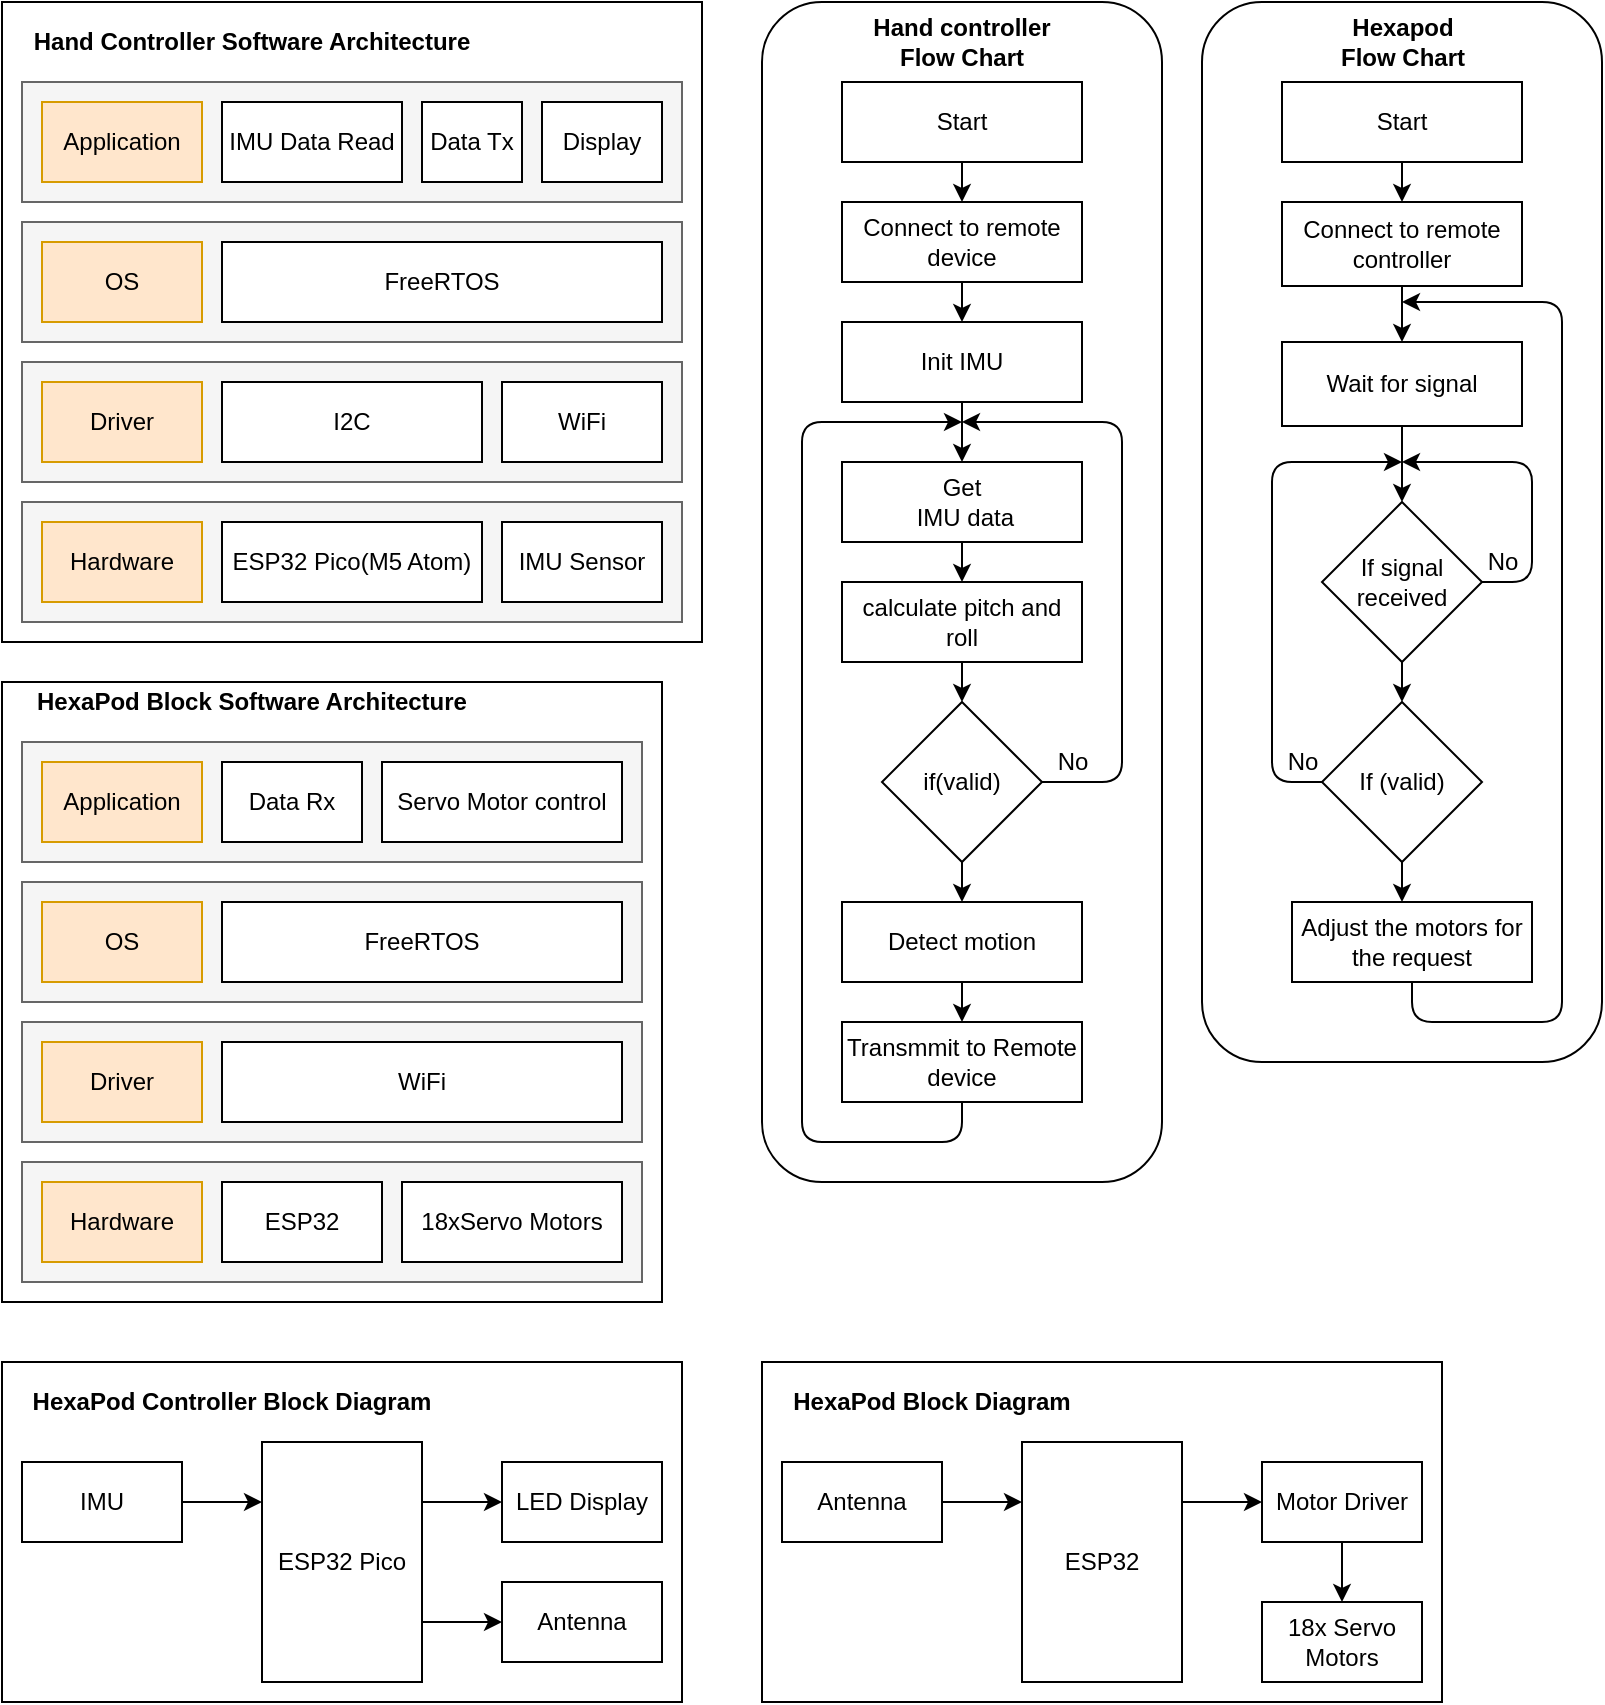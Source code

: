 <mxfile version="13.0.3" type="device"><diagram id="rUL0Cxou2XDhfm0n0hdP" name="Page-1"><mxGraphModel dx="1422" dy="822" grid="1" gridSize="10" guides="1" tooltips="1" connect="1" arrows="1" fold="1" page="1" pageScale="1" pageWidth="850" pageHeight="1100" math="0" shadow="0"><root><mxCell id="0"/><mxCell id="1" parent="0"/><mxCell id="ENDdLETBR3Sm7DZhlFxi-100" value="" style="rounded=0;whiteSpace=wrap;html=1;" vertex="1" parent="1"><mxGeometry x="380" y="680" width="340" height="170" as="geometry"/></mxCell><mxCell id="ENDdLETBR3Sm7DZhlFxi-101" value="&lt;b&gt;HexaPod Block Diagram&lt;/b&gt;" style="text;html=1;strokeColor=none;fillColor=none;align=center;verticalAlign=middle;whiteSpace=wrap;rounded=0;" vertex="1" parent="1"><mxGeometry x="390" y="690" width="150" height="20" as="geometry"/></mxCell><mxCell id="ENDdLETBR3Sm7DZhlFxi-98" value="" style="rounded=0;whiteSpace=wrap;html=1;" vertex="1" parent="1"><mxGeometry y="680" width="340" height="170" as="geometry"/></mxCell><mxCell id="ENDdLETBR3Sm7DZhlFxi-83" value="" style="rounded=0;whiteSpace=wrap;html=1;" vertex="1" parent="1"><mxGeometry width="350" height="320" as="geometry"/></mxCell><mxCell id="ENDdLETBR3Sm7DZhlFxi-82" value="" style="rounded=0;whiteSpace=wrap;html=1;fillColor=#f5f5f5;strokeColor=#666666;fontColor=#333333;" vertex="1" parent="1"><mxGeometry x="10" y="40" width="330" height="60" as="geometry"/></mxCell><mxCell id="ENDdLETBR3Sm7DZhlFxi-1" value="" style="rounded=0;whiteSpace=wrap;html=1;fillColor=#f5f5f5;strokeColor=#666666;fontColor=#333333;" vertex="1" parent="1"><mxGeometry x="10" y="180" width="330" height="60" as="geometry"/></mxCell><mxCell id="ENDdLETBR3Sm7DZhlFxi-2" value="Driver" style="rounded=0;whiteSpace=wrap;html=1;fillColor=#ffe6cc;strokeColor=#d79b00;" vertex="1" parent="1"><mxGeometry x="20" y="190" width="80" height="40" as="geometry"/></mxCell><mxCell id="ENDdLETBR3Sm7DZhlFxi-3" value="I2C" style="rounded=0;whiteSpace=wrap;html=1;" vertex="1" parent="1"><mxGeometry x="110" y="190" width="130" height="40" as="geometry"/></mxCell><mxCell id="ENDdLETBR3Sm7DZhlFxi-4" value="WiFi" style="rounded=0;whiteSpace=wrap;html=1;" vertex="1" parent="1"><mxGeometry x="250" y="190" width="80" height="40" as="geometry"/></mxCell><mxCell id="ENDdLETBR3Sm7DZhlFxi-5" value="" style="rounded=0;whiteSpace=wrap;html=1;fillColor=#f5f5f5;strokeColor=#666666;fontColor=#333333;" vertex="1" parent="1"><mxGeometry x="10" y="110" width="330" height="60" as="geometry"/></mxCell><mxCell id="ENDdLETBR3Sm7DZhlFxi-7" value="OS" style="rounded=0;whiteSpace=wrap;html=1;fillColor=#ffe6cc;strokeColor=#d79b00;" vertex="1" parent="1"><mxGeometry x="20" y="120" width="80" height="40" as="geometry"/></mxCell><mxCell id="ENDdLETBR3Sm7DZhlFxi-8" value="" style="rounded=0;whiteSpace=wrap;html=1;fillColor=#f5f5f5;strokeColor=#666666;fontColor=#333333;" vertex="1" parent="1"><mxGeometry x="10" y="250" width="330" height="60" as="geometry"/></mxCell><mxCell id="ENDdLETBR3Sm7DZhlFxi-10" value="Hardware" style="rounded=0;whiteSpace=wrap;html=1;fillColor=#ffe6cc;strokeColor=#d79b00;" vertex="1" parent="1"><mxGeometry x="20" y="260" width="80" height="40" as="geometry"/></mxCell><mxCell id="ENDdLETBR3Sm7DZhlFxi-11" value="ESP32 Pico(M5 Atom)" style="rounded=0;whiteSpace=wrap;html=1;" vertex="1" parent="1"><mxGeometry x="110" y="260" width="130" height="40" as="geometry"/></mxCell><mxCell id="ENDdLETBR3Sm7DZhlFxi-12" value="FreeRTOS" style="rounded=0;whiteSpace=wrap;html=1;" vertex="1" parent="1"><mxGeometry x="110" y="120" width="220" height="40" as="geometry"/></mxCell><mxCell id="ENDdLETBR3Sm7DZhlFxi-14" value="Application" style="rounded=0;whiteSpace=wrap;html=1;fillColor=#ffe6cc;strokeColor=#d79b00;" vertex="1" parent="1"><mxGeometry x="20" y="50" width="80" height="40" as="geometry"/></mxCell><mxCell id="ENDdLETBR3Sm7DZhlFxi-15" value="IMU Data Read" style="rounded=0;whiteSpace=wrap;html=1;" vertex="1" parent="1"><mxGeometry x="110" y="50" width="90" height="40" as="geometry"/></mxCell><mxCell id="ENDdLETBR3Sm7DZhlFxi-16" value="IMU Sensor" style="rounded=0;whiteSpace=wrap;html=1;" vertex="1" parent="1"><mxGeometry x="250" y="260" width="80" height="40" as="geometry"/></mxCell><mxCell id="ENDdLETBR3Sm7DZhlFxi-17" value="Data Tx" style="rounded=0;whiteSpace=wrap;html=1;" vertex="1" parent="1"><mxGeometry x="210" y="50" width="50" height="40" as="geometry"/></mxCell><mxCell id="ENDdLETBR3Sm7DZhlFxi-18" value="Display" style="rounded=0;whiteSpace=wrap;html=1;" vertex="1" parent="1"><mxGeometry x="270" y="50" width="60" height="40" as="geometry"/></mxCell><mxCell id="ENDdLETBR3Sm7DZhlFxi-21" value="&lt;b&gt;Hand Controller&amp;nbsp;&lt;/b&gt;&lt;b&gt;Software Architecture&lt;/b&gt;" style="text;html=1;strokeColor=none;fillColor=none;align=center;verticalAlign=middle;whiteSpace=wrap;rounded=0;" vertex="1" parent="1"><mxGeometry x="10" y="10" width="230" height="20" as="geometry"/></mxCell><mxCell id="ENDdLETBR3Sm7DZhlFxi-22" value="" style="rounded=0;whiteSpace=wrap;html=1;" vertex="1" parent="1"><mxGeometry y="340" width="330" height="310" as="geometry"/></mxCell><mxCell id="ENDdLETBR3Sm7DZhlFxi-23" value="" style="rounded=0;whiteSpace=wrap;html=1;fillColor=#f5f5f5;strokeColor=#666666;fontColor=#333333;" vertex="1" parent="1"><mxGeometry x="10" y="510" width="310" height="60" as="geometry"/></mxCell><mxCell id="ENDdLETBR3Sm7DZhlFxi-24" value="Driver" style="rounded=0;whiteSpace=wrap;html=1;fillColor=#ffe6cc;strokeColor=#d79b00;" vertex="1" parent="1"><mxGeometry x="20" y="520" width="80" height="40" as="geometry"/></mxCell><mxCell id="ENDdLETBR3Sm7DZhlFxi-26" value="WiFi" style="rounded=0;whiteSpace=wrap;html=1;" vertex="1" parent="1"><mxGeometry x="110" y="520" width="200" height="40" as="geometry"/></mxCell><mxCell id="ENDdLETBR3Sm7DZhlFxi-27" value="" style="rounded=0;whiteSpace=wrap;html=1;fillColor=#f5f5f5;strokeColor=#666666;fontColor=#333333;" vertex="1" parent="1"><mxGeometry x="10" y="440" width="310" height="60" as="geometry"/></mxCell><mxCell id="ENDdLETBR3Sm7DZhlFxi-28" value="OS" style="rounded=0;whiteSpace=wrap;html=1;fillColor=#ffe6cc;strokeColor=#d79b00;" vertex="1" parent="1"><mxGeometry x="20" y="450" width="80" height="40" as="geometry"/></mxCell><mxCell id="ENDdLETBR3Sm7DZhlFxi-29" value="" style="rounded=0;whiteSpace=wrap;html=1;fillColor=#f5f5f5;strokeColor=#666666;fontColor=#333333;" vertex="1" parent="1"><mxGeometry x="10" y="580" width="310" height="60" as="geometry"/></mxCell><mxCell id="ENDdLETBR3Sm7DZhlFxi-30" value="Hardware" style="rounded=0;whiteSpace=wrap;html=1;fillColor=#ffe6cc;strokeColor=#d79b00;" vertex="1" parent="1"><mxGeometry x="20" y="590" width="80" height="40" as="geometry"/></mxCell><mxCell id="ENDdLETBR3Sm7DZhlFxi-31" value="ESP32" style="rounded=0;whiteSpace=wrap;html=1;" vertex="1" parent="1"><mxGeometry x="110" y="590" width="80" height="40" as="geometry"/></mxCell><mxCell id="ENDdLETBR3Sm7DZhlFxi-32" value="FreeRTOS" style="rounded=0;whiteSpace=wrap;html=1;" vertex="1" parent="1"><mxGeometry x="110" y="450" width="200" height="40" as="geometry"/></mxCell><mxCell id="ENDdLETBR3Sm7DZhlFxi-33" value="" style="rounded=0;whiteSpace=wrap;html=1;fillColor=#f5f5f5;strokeColor=#666666;fontColor=#333333;" vertex="1" parent="1"><mxGeometry x="10" y="370" width="310" height="60" as="geometry"/></mxCell><mxCell id="ENDdLETBR3Sm7DZhlFxi-34" value="Application" style="rounded=0;whiteSpace=wrap;html=1;fillColor=#ffe6cc;strokeColor=#d79b00;" vertex="1" parent="1"><mxGeometry x="20" y="380" width="80" height="40" as="geometry"/></mxCell><mxCell id="ENDdLETBR3Sm7DZhlFxi-37" value="Data Rx" style="rounded=0;whiteSpace=wrap;html=1;" vertex="1" parent="1"><mxGeometry x="110" y="380" width="70" height="40" as="geometry"/></mxCell><mxCell id="ENDdLETBR3Sm7DZhlFxi-38" value="Servo Motor control" style="rounded=0;whiteSpace=wrap;html=1;" vertex="1" parent="1"><mxGeometry x="190" y="380" width="120" height="40" as="geometry"/></mxCell><mxCell id="ENDdLETBR3Sm7DZhlFxi-39" value="&lt;b&gt;HexaPod Block&amp;nbsp;&lt;/b&gt;&lt;b&gt;Software Architecture&lt;/b&gt;" style="text;html=1;strokeColor=none;fillColor=none;align=center;verticalAlign=middle;whiteSpace=wrap;rounded=0;" vertex="1" parent="1"><mxGeometry x="10" y="340" width="230" height="20" as="geometry"/></mxCell><mxCell id="ENDdLETBR3Sm7DZhlFxi-40" value="18xServo Motors" style="rounded=0;whiteSpace=wrap;html=1;" vertex="1" parent="1"><mxGeometry x="200" y="590" width="110" height="40" as="geometry"/></mxCell><mxCell id="ENDdLETBR3Sm7DZhlFxi-43" value="" style="rounded=1;whiteSpace=wrap;html=1;" vertex="1" parent="1"><mxGeometry x="380" width="200" height="590" as="geometry"/></mxCell><mxCell id="ENDdLETBR3Sm7DZhlFxi-44" value="Get&lt;br&gt;&amp;nbsp;IMU data" style="rounded=0;whiteSpace=wrap;html=1;" vertex="1" parent="1"><mxGeometry x="420" y="230" width="120" height="40" as="geometry"/></mxCell><mxCell id="ENDdLETBR3Sm7DZhlFxi-45" value="calculate pitch and roll" style="rounded=0;whiteSpace=wrap;html=1;" vertex="1" parent="1"><mxGeometry x="420" y="290" width="120" height="40" as="geometry"/></mxCell><mxCell id="ENDdLETBR3Sm7DZhlFxi-46" value="if(valid)" style="rhombus;whiteSpace=wrap;html=1;" vertex="1" parent="1"><mxGeometry x="440" y="350" width="80" height="80" as="geometry"/></mxCell><mxCell id="ENDdLETBR3Sm7DZhlFxi-47" value="" style="endArrow=classic;html=1;exitX=0.5;exitY=1;exitDx=0;exitDy=0;entryX=0.5;entryY=0;entryDx=0;entryDy=0;" edge="1" parent="1" source="ENDdLETBR3Sm7DZhlFxi-44" target="ENDdLETBR3Sm7DZhlFxi-45"><mxGeometry width="50" height="50" relative="1" as="geometry"><mxPoint x="700" y="370" as="sourcePoint"/><mxPoint x="750" y="320" as="targetPoint"/></mxGeometry></mxCell><mxCell id="ENDdLETBR3Sm7DZhlFxi-48" value="" style="endArrow=classic;html=1;entryX=0.5;entryY=0;entryDx=0;entryDy=0;exitX=0.5;exitY=1;exitDx=0;exitDy=0;" edge="1" parent="1" source="ENDdLETBR3Sm7DZhlFxi-45" target="ENDdLETBR3Sm7DZhlFxi-46"><mxGeometry width="50" height="50" relative="1" as="geometry"><mxPoint x="510" y="390" as="sourcePoint"/><mxPoint x="490" y="340" as="targetPoint"/></mxGeometry></mxCell><mxCell id="ENDdLETBR3Sm7DZhlFxi-49" value="Connect to remote device" style="rounded=0;whiteSpace=wrap;html=1;" vertex="1" parent="1"><mxGeometry x="420" y="100" width="120" height="40" as="geometry"/></mxCell><mxCell id="ENDdLETBR3Sm7DZhlFxi-50" value="" style="endArrow=classic;html=1;exitX=1;exitY=0.5;exitDx=0;exitDy=0;" edge="1" parent="1" source="ENDdLETBR3Sm7DZhlFxi-46"><mxGeometry width="50" height="50" relative="1" as="geometry"><mxPoint x="700" y="370" as="sourcePoint"/><mxPoint x="480" y="210" as="targetPoint"/><Array as="points"><mxPoint x="560" y="390"/><mxPoint x="560" y="210"/></Array></mxGeometry></mxCell><mxCell id="ENDdLETBR3Sm7DZhlFxi-51" value="No&lt;br&gt;" style="text;html=1;align=center;verticalAlign=middle;resizable=0;points=[];autosize=1;" vertex="1" parent="1"><mxGeometry x="520" y="370" width="30" height="20" as="geometry"/></mxCell><mxCell id="ENDdLETBR3Sm7DZhlFxi-52" value="" style="endArrow=classic;html=1;exitX=0.5;exitY=1;exitDx=0;exitDy=0;" edge="1" parent="1" source="ENDdLETBR3Sm7DZhlFxi-46" target="ENDdLETBR3Sm7DZhlFxi-53"><mxGeometry width="50" height="50" relative="1" as="geometry"><mxPoint x="700" y="370" as="sourcePoint"/><mxPoint x="480" y="530" as="targetPoint"/></mxGeometry></mxCell><mxCell id="ENDdLETBR3Sm7DZhlFxi-53" value="Detect motion" style="rounded=0;whiteSpace=wrap;html=1;" vertex="1" parent="1"><mxGeometry x="420" y="450" width="120" height="40" as="geometry"/></mxCell><mxCell id="ENDdLETBR3Sm7DZhlFxi-54" value="Transmmit to Remote device" style="rounded=0;whiteSpace=wrap;html=1;" vertex="1" parent="1"><mxGeometry x="420" y="510" width="120" height="40" as="geometry"/></mxCell><mxCell id="ENDdLETBR3Sm7DZhlFxi-55" value="" style="endArrow=classic;html=1;exitX=0.5;exitY=1;exitDx=0;exitDy=0;" edge="1" parent="1" source="ENDdLETBR3Sm7DZhlFxi-54"><mxGeometry width="50" height="50" relative="1" as="geometry"><mxPoint x="700" y="570" as="sourcePoint"/><mxPoint x="480" y="210" as="targetPoint"/><Array as="points"><mxPoint x="480" y="570"/><mxPoint x="400" y="570"/><mxPoint x="400" y="210"/></Array></mxGeometry></mxCell><mxCell id="ENDdLETBR3Sm7DZhlFxi-56" value="&lt;b&gt;Hand controller Flow Chart&lt;/b&gt;" style="text;html=1;strokeColor=none;fillColor=none;align=center;verticalAlign=middle;whiteSpace=wrap;rounded=0;" vertex="1" parent="1"><mxGeometry x="420" y="10" width="120" height="20" as="geometry"/></mxCell><mxCell id="ENDdLETBR3Sm7DZhlFxi-57" value="" style="endArrow=classic;html=1;exitX=0.5;exitY=1;exitDx=0;exitDy=0;entryX=0.5;entryY=0;entryDx=0;entryDy=0;" edge="1" parent="1" source="ENDdLETBR3Sm7DZhlFxi-53" target="ENDdLETBR3Sm7DZhlFxi-54"><mxGeometry width="50" height="50" relative="1" as="geometry"><mxPoint x="480" y="640" as="sourcePoint"/><mxPoint x="530" y="590" as="targetPoint"/></mxGeometry></mxCell><mxCell id="ENDdLETBR3Sm7DZhlFxi-58" value="Init IMU" style="rounded=0;whiteSpace=wrap;html=1;" vertex="1" parent="1"><mxGeometry x="420" y="160" width="120" height="40" as="geometry"/></mxCell><mxCell id="ENDdLETBR3Sm7DZhlFxi-59" value="" style="endArrow=classic;html=1;exitX=0.5;exitY=1;exitDx=0;exitDy=0;entryX=0.5;entryY=0;entryDx=0;entryDy=0;" edge="1" parent="1" source="ENDdLETBR3Sm7DZhlFxi-58" target="ENDdLETBR3Sm7DZhlFxi-44"><mxGeometry width="50" height="50" relative="1" as="geometry"><mxPoint x="700" y="370" as="sourcePoint"/><mxPoint x="750" y="320" as="targetPoint"/></mxGeometry></mxCell><mxCell id="ENDdLETBR3Sm7DZhlFxi-60" value="" style="endArrow=classic;html=1;exitX=0.5;exitY=1;exitDx=0;exitDy=0;entryX=0.5;entryY=0;entryDx=0;entryDy=0;" edge="1" parent="1" source="ENDdLETBR3Sm7DZhlFxi-49" target="ENDdLETBR3Sm7DZhlFxi-58"><mxGeometry width="50" height="50" relative="1" as="geometry"><mxPoint x="700" y="370" as="sourcePoint"/><mxPoint x="750" y="320" as="targetPoint"/></mxGeometry></mxCell><mxCell id="ENDdLETBR3Sm7DZhlFxi-61" value="Start" style="rounded=0;whiteSpace=wrap;html=1;" vertex="1" parent="1"><mxGeometry x="420" y="40" width="120" height="40" as="geometry"/></mxCell><mxCell id="ENDdLETBR3Sm7DZhlFxi-62" value="" style="endArrow=classic;html=1;exitX=0.5;exitY=1;exitDx=0;exitDy=0;entryX=0.5;entryY=0;entryDx=0;entryDy=0;" edge="1" parent="1" source="ENDdLETBR3Sm7DZhlFxi-61" target="ENDdLETBR3Sm7DZhlFxi-49"><mxGeometry width="50" height="50" relative="1" as="geometry"><mxPoint x="700" y="170" as="sourcePoint"/><mxPoint x="750" y="120" as="targetPoint"/></mxGeometry></mxCell><mxCell id="ENDdLETBR3Sm7DZhlFxi-63" value="" style="rounded=1;whiteSpace=wrap;html=1;" vertex="1" parent="1"><mxGeometry x="600" width="200" height="530" as="geometry"/></mxCell><mxCell id="ENDdLETBR3Sm7DZhlFxi-64" value="If signal received" style="rhombus;whiteSpace=wrap;html=1;" vertex="1" parent="1"><mxGeometry x="660" y="250" width="80" height="80" as="geometry"/></mxCell><mxCell id="ENDdLETBR3Sm7DZhlFxi-65" value="If (valid)" style="rhombus;whiteSpace=wrap;html=1;" vertex="1" parent="1"><mxGeometry x="660" y="350" width="80" height="80" as="geometry"/></mxCell><mxCell id="ENDdLETBR3Sm7DZhlFxi-66" value="" style="endArrow=classic;html=1;exitX=0.5;exitY=1;exitDx=0;exitDy=0;" edge="1" parent="1" source="ENDdLETBR3Sm7DZhlFxi-64" target="ENDdLETBR3Sm7DZhlFxi-65"><mxGeometry width="50" height="50" relative="1" as="geometry"><mxPoint x="710" y="240" as="sourcePoint"/><mxPoint x="710" y="260" as="targetPoint"/></mxGeometry></mxCell><mxCell id="ENDdLETBR3Sm7DZhlFxi-67" value="" style="endArrow=classic;html=1;exitX=1;exitY=0.5;exitDx=0;exitDy=0;" edge="1" parent="1" source="ENDdLETBR3Sm7DZhlFxi-64"><mxGeometry width="50" height="50" relative="1" as="geometry"><mxPoint x="605" y="390" as="sourcePoint"/><mxPoint x="700" y="230" as="targetPoint"/><Array as="points"><mxPoint x="765" y="290"/><mxPoint x="765" y="230"/></Array></mxGeometry></mxCell><mxCell id="ENDdLETBR3Sm7DZhlFxi-68" value="No" style="text;html=1;align=center;verticalAlign=middle;resizable=0;points=[];autosize=1;" vertex="1" parent="1"><mxGeometry x="735" y="270" width="30" height="20" as="geometry"/></mxCell><mxCell id="ENDdLETBR3Sm7DZhlFxi-69" value="" style="endArrow=classic;html=1;exitX=0;exitY=0.5;exitDx=0;exitDy=0;" edge="1" parent="1" source="ENDdLETBR3Sm7DZhlFxi-65"><mxGeometry width="50" height="50" relative="1" as="geometry"><mxPoint x="605" y="390" as="sourcePoint"/><mxPoint x="700" y="230" as="targetPoint"/><Array as="points"><mxPoint x="635" y="390"/><mxPoint x="635" y="230"/></Array></mxGeometry></mxCell><mxCell id="ENDdLETBR3Sm7DZhlFxi-70" value="" style="endArrow=classic;html=1;exitX=0.5;exitY=1;exitDx=0;exitDy=0;" edge="1" parent="1" source="ENDdLETBR3Sm7DZhlFxi-65"><mxGeometry width="50" height="50" relative="1" as="geometry"><mxPoint x="605" y="490" as="sourcePoint"/><mxPoint x="700" y="450" as="targetPoint"/></mxGeometry></mxCell><mxCell id="ENDdLETBR3Sm7DZhlFxi-71" value="No" style="text;html=1;align=center;verticalAlign=middle;resizable=0;points=[];autosize=1;" vertex="1" parent="1"><mxGeometry x="635" y="370" width="30" height="20" as="geometry"/></mxCell><mxCell id="ENDdLETBR3Sm7DZhlFxi-72" value="Connect to remote controller" style="rounded=0;whiteSpace=wrap;html=1;" vertex="1" parent="1"><mxGeometry x="640" y="100" width="120" height="42" as="geometry"/></mxCell><mxCell id="ENDdLETBR3Sm7DZhlFxi-73" value="Start" style="rounded=0;whiteSpace=wrap;html=1;" vertex="1" parent="1"><mxGeometry x="640" y="40" width="120" height="40" as="geometry"/></mxCell><mxCell id="ENDdLETBR3Sm7DZhlFxi-74" value="Wait for signal" style="rounded=0;whiteSpace=wrap;html=1;" vertex="1" parent="1"><mxGeometry x="640" y="170" width="120" height="42" as="geometry"/></mxCell><mxCell id="ENDdLETBR3Sm7DZhlFxi-75" value="" style="endArrow=classic;html=1;exitX=0.5;exitY=1;exitDx=0;exitDy=0;entryX=0.5;entryY=0;entryDx=0;entryDy=0;" edge="1" parent="1" source="ENDdLETBR3Sm7DZhlFxi-72" target="ENDdLETBR3Sm7DZhlFxi-74"><mxGeometry width="50" height="50" relative="1" as="geometry"><mxPoint x="605" y="190" as="sourcePoint"/><mxPoint x="655" y="140" as="targetPoint"/></mxGeometry></mxCell><mxCell id="ENDdLETBR3Sm7DZhlFxi-76" value="" style="endArrow=classic;html=1;exitX=0.5;exitY=1;exitDx=0;exitDy=0;entryX=0.5;entryY=0;entryDx=0;entryDy=0;" edge="1" parent="1" source="ENDdLETBR3Sm7DZhlFxi-74" target="ENDdLETBR3Sm7DZhlFxi-64"><mxGeometry width="50" height="50" relative="1" as="geometry"><mxPoint x="710" y="152" as="sourcePoint"/><mxPoint x="710" y="180" as="targetPoint"/></mxGeometry></mxCell><mxCell id="ENDdLETBR3Sm7DZhlFxi-77" value="" style="endArrow=classic;html=1;exitX=0.5;exitY=1;exitDx=0;exitDy=0;" edge="1" parent="1" source="ENDdLETBR3Sm7DZhlFxi-73" target="ENDdLETBR3Sm7DZhlFxi-72"><mxGeometry width="50" height="50" relative="1" as="geometry"><mxPoint x="605" y="190" as="sourcePoint"/><mxPoint x="655" y="140" as="targetPoint"/></mxGeometry></mxCell><mxCell id="ENDdLETBR3Sm7DZhlFxi-78" value="Adjust the motors for the request" style="rounded=0;whiteSpace=wrap;html=1;" vertex="1" parent="1"><mxGeometry x="645" y="450" width="120" height="40" as="geometry"/></mxCell><mxCell id="ENDdLETBR3Sm7DZhlFxi-79" value="" style="endArrow=classic;html=1;exitX=0.5;exitY=1;exitDx=0;exitDy=0;" edge="1" parent="1" source="ENDdLETBR3Sm7DZhlFxi-78"><mxGeometry width="50" height="50" relative="1" as="geometry"><mxPoint x="605" y="590" as="sourcePoint"/><mxPoint x="700" y="150" as="targetPoint"/><Array as="points"><mxPoint x="705" y="510"/><mxPoint x="780" y="510"/><mxPoint x="780" y="150"/></Array></mxGeometry></mxCell><mxCell id="ENDdLETBR3Sm7DZhlFxi-80" value="&lt;b&gt;Hexapod Flow Chart&lt;/b&gt;" style="text;html=1;strokeColor=none;fillColor=none;align=center;verticalAlign=middle;whiteSpace=wrap;rounded=0;" vertex="1" parent="1"><mxGeometry x="667.5" y="10" width="65" height="20" as="geometry"/></mxCell><mxCell id="ENDdLETBR3Sm7DZhlFxi-85" value="ESP32 Pico" style="rounded=0;whiteSpace=wrap;html=1;" vertex="1" parent="1"><mxGeometry x="130" y="720" width="80" height="120" as="geometry"/></mxCell><mxCell id="ENDdLETBR3Sm7DZhlFxi-87" value="ESP32" style="rounded=0;whiteSpace=wrap;html=1;" vertex="1" parent="1"><mxGeometry x="510" y="720" width="80" height="120" as="geometry"/></mxCell><mxCell id="ENDdLETBR3Sm7DZhlFxi-88" value="IMU" style="rounded=0;whiteSpace=wrap;html=1;" vertex="1" parent="1"><mxGeometry x="10" y="730" width="80" height="40" as="geometry"/></mxCell><mxCell id="ENDdLETBR3Sm7DZhlFxi-89" value="LED Display" style="rounded=0;whiteSpace=wrap;html=1;" vertex="1" parent="1"><mxGeometry x="250" y="730" width="80" height="40" as="geometry"/></mxCell><mxCell id="ENDdLETBR3Sm7DZhlFxi-90" value="" style="endArrow=classic;html=1;exitX=1;exitY=0.5;exitDx=0;exitDy=0;entryX=0;entryY=0.25;entryDx=0;entryDy=0;" edge="1" parent="1" source="ENDdLETBR3Sm7DZhlFxi-88" target="ENDdLETBR3Sm7DZhlFxi-85"><mxGeometry width="50" height="50" relative="1" as="geometry"><mxPoint x="240" y="720" as="sourcePoint"/><mxPoint x="290" y="670" as="targetPoint"/></mxGeometry></mxCell><mxCell id="ENDdLETBR3Sm7DZhlFxi-91" value="" style="endArrow=classic;html=1;exitX=1;exitY=0.25;exitDx=0;exitDy=0;" edge="1" parent="1" source="ENDdLETBR3Sm7DZhlFxi-85" target="ENDdLETBR3Sm7DZhlFxi-89"><mxGeometry width="50" height="50" relative="1" as="geometry"><mxPoint x="240" y="720" as="sourcePoint"/><mxPoint x="290" y="670" as="targetPoint"/></mxGeometry></mxCell><mxCell id="ENDdLETBR3Sm7DZhlFxi-92" value="Antenna" style="rounded=0;whiteSpace=wrap;html=1;" vertex="1" parent="1"><mxGeometry x="250" y="790" width="80" height="40" as="geometry"/></mxCell><mxCell id="ENDdLETBR3Sm7DZhlFxi-93" value="" style="endArrow=classic;html=1;exitX=1;exitY=0.75;exitDx=0;exitDy=0;entryX=0;entryY=0.5;entryDx=0;entryDy=0;" edge="1" parent="1" source="ENDdLETBR3Sm7DZhlFxi-85" target="ENDdLETBR3Sm7DZhlFxi-92"><mxGeometry width="50" height="50" relative="1" as="geometry"><mxPoint x="240" y="720" as="sourcePoint"/><mxPoint x="290" y="670" as="targetPoint"/></mxGeometry></mxCell><mxCell id="ENDdLETBR3Sm7DZhlFxi-94" value="Antenna" style="rounded=0;whiteSpace=wrap;html=1;" vertex="1" parent="1"><mxGeometry x="390" y="730" width="80" height="40" as="geometry"/></mxCell><mxCell id="ENDdLETBR3Sm7DZhlFxi-95" value="" style="endArrow=classic;html=1;exitX=1;exitY=0.5;exitDx=0;exitDy=0;entryX=0;entryY=0.25;entryDx=0;entryDy=0;" edge="1" parent="1" source="ENDdLETBR3Sm7DZhlFxi-94" target="ENDdLETBR3Sm7DZhlFxi-87"><mxGeometry width="50" height="50" relative="1" as="geometry"><mxPoint x="140" y="720" as="sourcePoint"/><mxPoint x="190" y="670" as="targetPoint"/></mxGeometry></mxCell><mxCell id="ENDdLETBR3Sm7DZhlFxi-96" value="Motor Driver" style="rounded=0;whiteSpace=wrap;html=1;" vertex="1" parent="1"><mxGeometry x="630" y="730" width="80" height="40" as="geometry"/></mxCell><mxCell id="ENDdLETBR3Sm7DZhlFxi-97" value="" style="endArrow=classic;html=1;exitX=1;exitY=0.25;exitDx=0;exitDy=0;entryX=0;entryY=0.5;entryDx=0;entryDy=0;" edge="1" parent="1" source="ENDdLETBR3Sm7DZhlFxi-87" target="ENDdLETBR3Sm7DZhlFxi-96"><mxGeometry width="50" height="50" relative="1" as="geometry"><mxPoint x="540" y="720" as="sourcePoint"/><mxPoint x="590" y="670" as="targetPoint"/></mxGeometry></mxCell><mxCell id="ENDdLETBR3Sm7DZhlFxi-99" value="&lt;b&gt;HexaPod Controller Block Diagram&lt;/b&gt;" style="text;html=1;strokeColor=none;fillColor=none;align=center;verticalAlign=middle;whiteSpace=wrap;rounded=0;" vertex="1" parent="1"><mxGeometry x="10" y="690" width="210" height="20" as="geometry"/></mxCell><mxCell id="ENDdLETBR3Sm7DZhlFxi-103" value="18x Servo&lt;br&gt;Motors" style="rounded=0;whiteSpace=wrap;html=1;" vertex="1" parent="1"><mxGeometry x="630" y="800" width="80" height="40" as="geometry"/></mxCell><mxCell id="ENDdLETBR3Sm7DZhlFxi-104" value="" style="endArrow=classic;html=1;exitX=0.5;exitY=1;exitDx=0;exitDy=0;entryX=0.5;entryY=0;entryDx=0;entryDy=0;" edge="1" parent="1" source="ENDdLETBR3Sm7DZhlFxi-96" target="ENDdLETBR3Sm7DZhlFxi-103"><mxGeometry width="50" height="50" relative="1" as="geometry"><mxPoint x="570" y="520" as="sourcePoint"/><mxPoint x="620" y="470" as="targetPoint"/></mxGeometry></mxCell></root></mxGraphModel></diagram></mxfile>